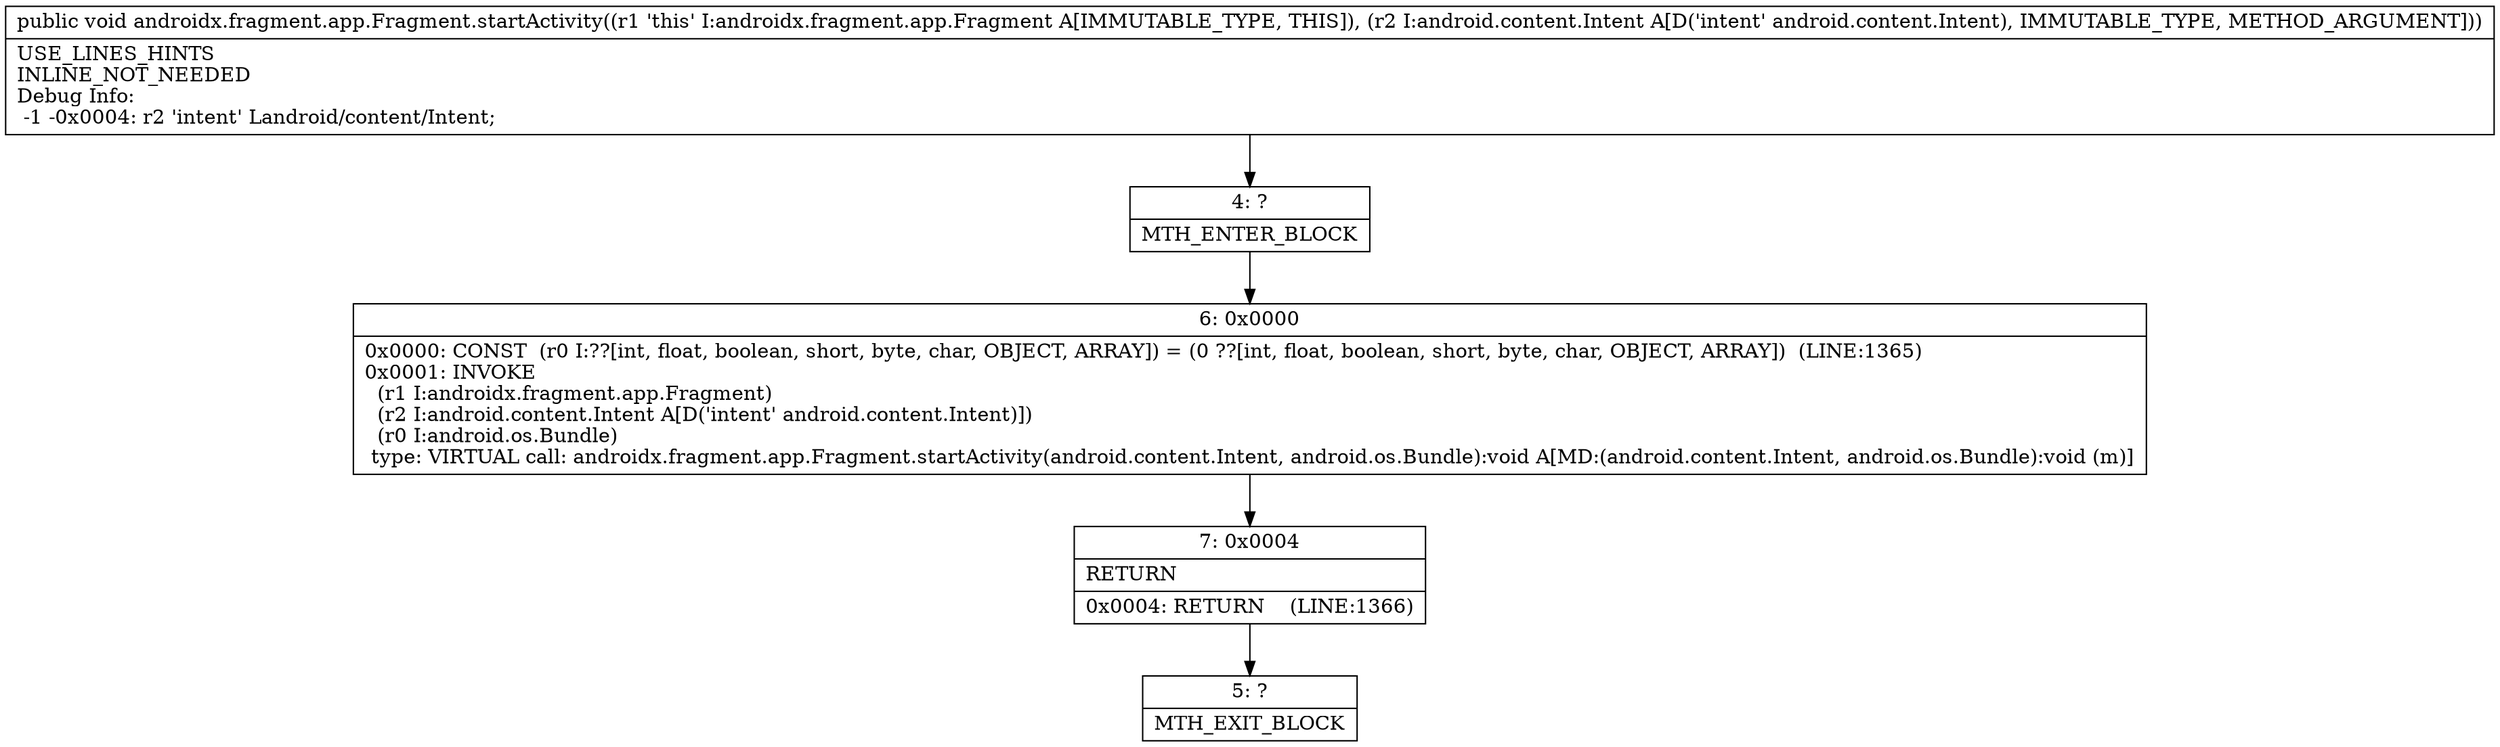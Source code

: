 digraph "CFG forandroidx.fragment.app.Fragment.startActivity(Landroid\/content\/Intent;)V" {
Node_4 [shape=record,label="{4\:\ ?|MTH_ENTER_BLOCK\l}"];
Node_6 [shape=record,label="{6\:\ 0x0000|0x0000: CONST  (r0 I:??[int, float, boolean, short, byte, char, OBJECT, ARRAY]) = (0 ??[int, float, boolean, short, byte, char, OBJECT, ARRAY])  (LINE:1365)\l0x0001: INVOKE  \l  (r1 I:androidx.fragment.app.Fragment)\l  (r2 I:android.content.Intent A[D('intent' android.content.Intent)])\l  (r0 I:android.os.Bundle)\l type: VIRTUAL call: androidx.fragment.app.Fragment.startActivity(android.content.Intent, android.os.Bundle):void A[MD:(android.content.Intent, android.os.Bundle):void (m)]\l}"];
Node_7 [shape=record,label="{7\:\ 0x0004|RETURN\l|0x0004: RETURN    (LINE:1366)\l}"];
Node_5 [shape=record,label="{5\:\ ?|MTH_EXIT_BLOCK\l}"];
MethodNode[shape=record,label="{public void androidx.fragment.app.Fragment.startActivity((r1 'this' I:androidx.fragment.app.Fragment A[IMMUTABLE_TYPE, THIS]), (r2 I:android.content.Intent A[D('intent' android.content.Intent), IMMUTABLE_TYPE, METHOD_ARGUMENT]))  | USE_LINES_HINTS\lINLINE_NOT_NEEDED\lDebug Info:\l  \-1 \-0x0004: r2 'intent' Landroid\/content\/Intent;\l}"];
MethodNode -> Node_4;Node_4 -> Node_6;
Node_6 -> Node_7;
Node_7 -> Node_5;
}

